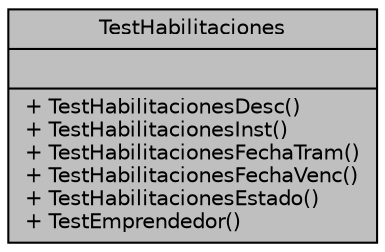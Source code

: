 digraph "TestHabilitaciones"
{
 // INTERACTIVE_SVG=YES
 // LATEX_PDF_SIZE
  edge [fontname="Helvetica",fontsize="10",labelfontname="Helvetica",labelfontsize="10"];
  node [fontname="Helvetica",fontsize="10",shape=record];
  Node1 [label="{TestHabilitaciones\n||+ TestHabilitacionesDesc()\l+ TestHabilitacionesInst()\l+ TestHabilitacionesFechaTram()\l+ TestHabilitacionesFechaVenc()\l+ TestHabilitacionesEstado()\l+ TestEmprendedor()\l}",height=0.2,width=0.4,color="black", fillcolor="grey75", style="filled", fontcolor="black",tooltip=" "];
}
